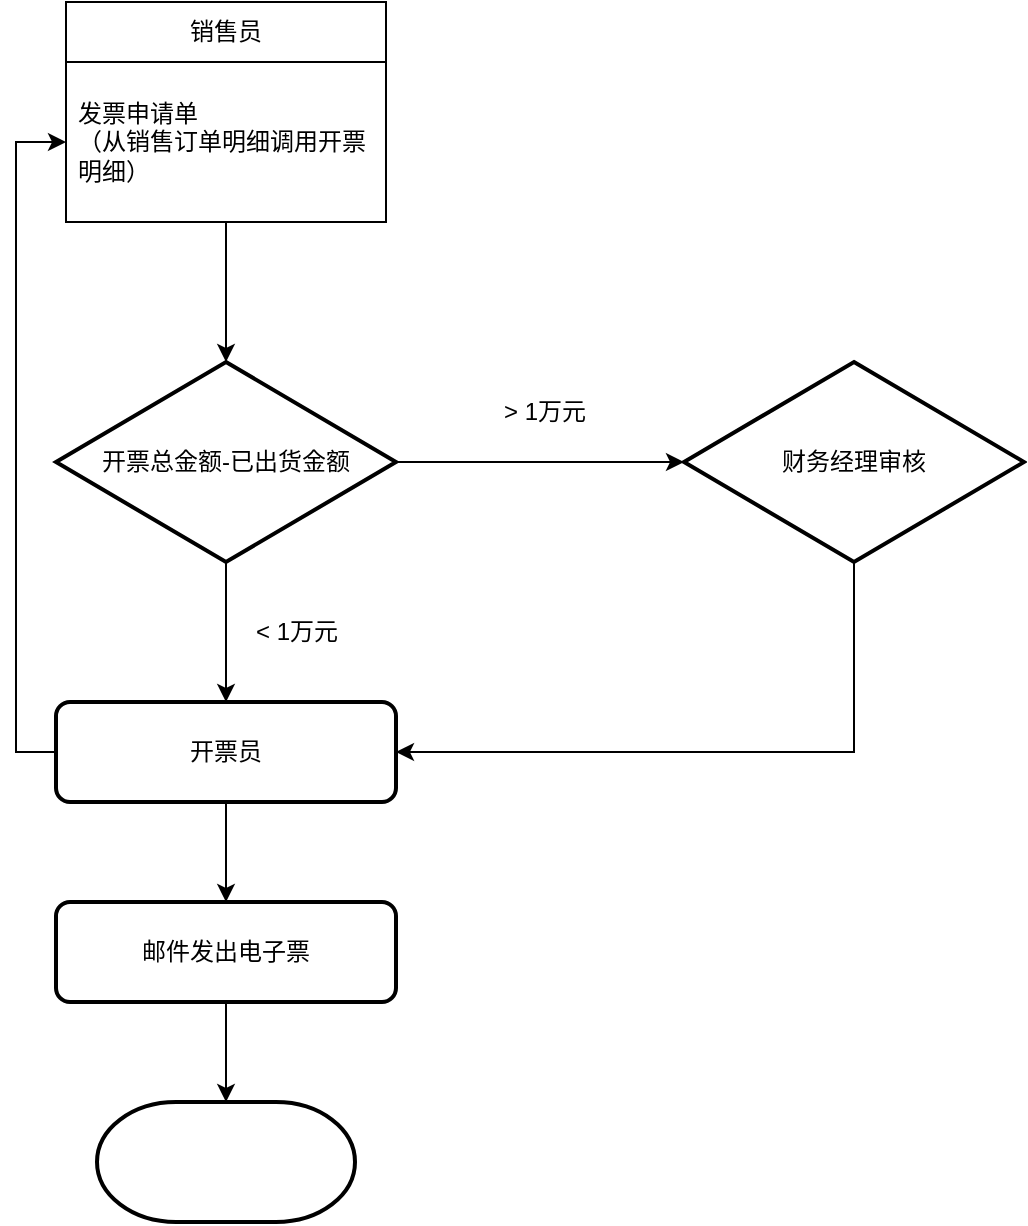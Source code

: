 <mxfile version="24.7.16">
  <diagram name="第 1 页" id="f-sgTqO7pKYLbgl6jEfq">
    <mxGraphModel dx="786" dy="463" grid="1" gridSize="10" guides="1" tooltips="1" connect="1" arrows="1" fold="1" page="1" pageScale="1" pageWidth="827" pageHeight="1169" math="0" shadow="0">
      <root>
        <mxCell id="0" />
        <mxCell id="1" parent="0" />
        <mxCell id="jPKLD2Jk6BNRcp35GD36-1" value="销售员" style="swimlane;fontStyle=0;childLayout=stackLayout;horizontal=1;startSize=30;horizontalStack=0;resizeParent=1;resizeParentMax=0;resizeLast=0;collapsible=1;marginBottom=0;whiteSpace=wrap;html=1;" vertex="1" parent="1">
          <mxGeometry x="121" y="100" width="160" height="110" as="geometry" />
        </mxCell>
        <mxCell id="jPKLD2Jk6BNRcp35GD36-2" value="发票申请单&lt;div&gt;（从销售订单明细调用开票明细）&lt;/div&gt;" style="text;strokeColor=none;fillColor=none;align=left;verticalAlign=middle;spacingLeft=4;spacingRight=4;overflow=hidden;points=[[0,0.5],[1,0.5]];portConstraint=eastwest;rotatable=0;whiteSpace=wrap;html=1;" vertex="1" parent="jPKLD2Jk6BNRcp35GD36-1">
          <mxGeometry y="30" width="160" height="80" as="geometry" />
        </mxCell>
        <mxCell id="jPKLD2Jk6BNRcp35GD36-12" style="edgeStyle=orthogonalEdgeStyle;rounded=0;orthogonalLoop=1;jettySize=auto;html=1;exitX=0.5;exitY=1;exitDx=0;exitDy=0;exitPerimeter=0;" edge="1" parent="1" source="jPKLD2Jk6BNRcp35GD36-5" target="jPKLD2Jk6BNRcp35GD36-7">
          <mxGeometry relative="1" as="geometry" />
        </mxCell>
        <mxCell id="jPKLD2Jk6BNRcp35GD36-5" value="开票总金额-已出货金额" style="strokeWidth=2;html=1;shape=mxgraph.flowchart.decision;whiteSpace=wrap;" vertex="1" parent="1">
          <mxGeometry x="116" y="280" width="170" height="100" as="geometry" />
        </mxCell>
        <mxCell id="jPKLD2Jk6BNRcp35GD36-13" style="edgeStyle=orthogonalEdgeStyle;rounded=0;orthogonalLoop=1;jettySize=auto;html=1;exitX=0.5;exitY=1;exitDx=0;exitDy=0;entryX=0.5;entryY=0;entryDx=0;entryDy=0;" edge="1" parent="1" source="jPKLD2Jk6BNRcp35GD36-7" target="jPKLD2Jk6BNRcp35GD36-8">
          <mxGeometry relative="1" as="geometry" />
        </mxCell>
        <mxCell id="jPKLD2Jk6BNRcp35GD36-15" style="edgeStyle=orthogonalEdgeStyle;rounded=0;orthogonalLoop=1;jettySize=auto;html=1;exitX=0;exitY=0.5;exitDx=0;exitDy=0;entryX=0;entryY=0.5;entryDx=0;entryDy=0;" edge="1" parent="1" source="jPKLD2Jk6BNRcp35GD36-7" target="jPKLD2Jk6BNRcp35GD36-2">
          <mxGeometry relative="1" as="geometry" />
        </mxCell>
        <mxCell id="jPKLD2Jk6BNRcp35GD36-7" value="开票员" style="rounded=1;whiteSpace=wrap;html=1;absoluteArcSize=1;arcSize=14;strokeWidth=2;" vertex="1" parent="1">
          <mxGeometry x="116" y="450" width="170" height="50" as="geometry" />
        </mxCell>
        <mxCell id="jPKLD2Jk6BNRcp35GD36-8" value="邮件发出电子票" style="rounded=1;whiteSpace=wrap;html=1;absoluteArcSize=1;arcSize=14;strokeWidth=2;" vertex="1" parent="1">
          <mxGeometry x="116" y="550" width="170" height="50" as="geometry" />
        </mxCell>
        <mxCell id="jPKLD2Jk6BNRcp35GD36-9" value="" style="strokeWidth=2;html=1;shape=mxgraph.flowchart.terminator;whiteSpace=wrap;" vertex="1" parent="1">
          <mxGeometry x="136.5" y="650" width="129" height="60" as="geometry" />
        </mxCell>
        <mxCell id="jPKLD2Jk6BNRcp35GD36-17" style="edgeStyle=orthogonalEdgeStyle;rounded=0;orthogonalLoop=1;jettySize=auto;html=1;exitX=0.5;exitY=1;exitDx=0;exitDy=0;exitPerimeter=0;entryX=1;entryY=0.5;entryDx=0;entryDy=0;" edge="1" parent="1" source="jPKLD2Jk6BNRcp35GD36-10" target="jPKLD2Jk6BNRcp35GD36-7">
          <mxGeometry relative="1" as="geometry" />
        </mxCell>
        <mxCell id="jPKLD2Jk6BNRcp35GD36-10" value="财务经理审核" style="strokeWidth=2;html=1;shape=mxgraph.flowchart.decision;whiteSpace=wrap;" vertex="1" parent="1">
          <mxGeometry x="430" y="280" width="170" height="100" as="geometry" />
        </mxCell>
        <mxCell id="jPKLD2Jk6BNRcp35GD36-11" style="edgeStyle=orthogonalEdgeStyle;rounded=0;orthogonalLoop=1;jettySize=auto;html=1;entryX=0.5;entryY=0;entryDx=0;entryDy=0;entryPerimeter=0;" edge="1" parent="1" source="jPKLD2Jk6BNRcp35GD36-1" target="jPKLD2Jk6BNRcp35GD36-5">
          <mxGeometry relative="1" as="geometry" />
        </mxCell>
        <mxCell id="jPKLD2Jk6BNRcp35GD36-14" style="edgeStyle=orthogonalEdgeStyle;rounded=0;orthogonalLoop=1;jettySize=auto;html=1;exitX=0.5;exitY=1;exitDx=0;exitDy=0;entryX=0.5;entryY=0;entryDx=0;entryDy=0;entryPerimeter=0;" edge="1" parent="1" source="jPKLD2Jk6BNRcp35GD36-8" target="jPKLD2Jk6BNRcp35GD36-9">
          <mxGeometry relative="1" as="geometry" />
        </mxCell>
        <mxCell id="jPKLD2Jk6BNRcp35GD36-16" style="edgeStyle=orthogonalEdgeStyle;rounded=0;orthogonalLoop=1;jettySize=auto;html=1;exitX=1;exitY=0.5;exitDx=0;exitDy=0;exitPerimeter=0;entryX=0;entryY=0.5;entryDx=0;entryDy=0;entryPerimeter=0;" edge="1" parent="1" source="jPKLD2Jk6BNRcp35GD36-5" target="jPKLD2Jk6BNRcp35GD36-10">
          <mxGeometry relative="1" as="geometry" />
        </mxCell>
        <mxCell id="jPKLD2Jk6BNRcp35GD36-18" value="&amp;gt; 1万元" style="text;html=1;align=center;verticalAlign=middle;resizable=0;points=[];autosize=1;strokeColor=none;fillColor=none;" vertex="1" parent="1">
          <mxGeometry x="330" y="290" width="60" height="30" as="geometry" />
        </mxCell>
        <mxCell id="jPKLD2Jk6BNRcp35GD36-19" value="&amp;lt; 1万元" style="text;html=1;align=center;verticalAlign=middle;resizable=0;points=[];autosize=1;strokeColor=none;fillColor=none;" vertex="1" parent="1">
          <mxGeometry x="205.5" y="400" width="60" height="30" as="geometry" />
        </mxCell>
      </root>
    </mxGraphModel>
  </diagram>
</mxfile>
